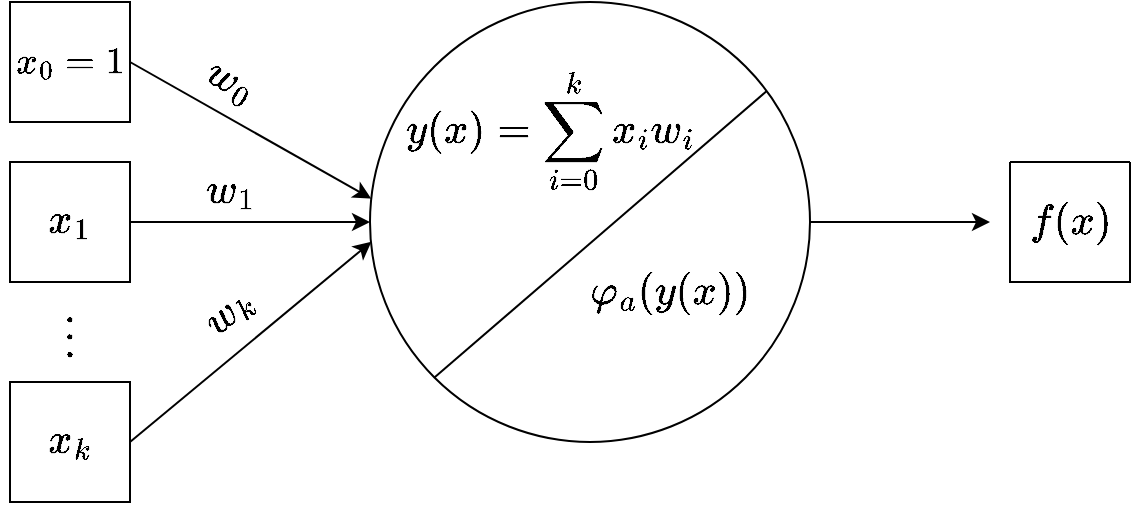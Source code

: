 <mxfile version="20.8.3" type="github">
  <diagram id="hfHx5xJ_6ahI2qig_VOx" name="Sivu-1">
    <mxGraphModel dx="1621" dy="422" grid="1" gridSize="10" guides="1" tooltips="1" connect="1" arrows="1" fold="1" page="1" pageScale="1" pageWidth="827" pageHeight="1169" math="1" shadow="0">
      <root>
        <mxCell id="0" />
        <mxCell id="1" parent="0" />
        <mxCell id="5z1xVIaoIuraostgJcd_-95" value="" style="group" parent="1" vertex="1" connectable="0">
          <mxGeometry x="-693" y="480" width="560" height="250" as="geometry" />
        </mxCell>
        <mxCell id="5z1xVIaoIuraostgJcd_-56" value="" style="group" parent="5z1xVIaoIuraostgJcd_-95" vertex="1" connectable="0">
          <mxGeometry x="180" width="220" height="220" as="geometry" />
        </mxCell>
        <mxCell id="5z1xVIaoIuraostgJcd_-4" value="" style="ellipse;whiteSpace=wrap;html=1;aspect=fixed;" parent="5z1xVIaoIuraostgJcd_-56" vertex="1">
          <mxGeometry width="220" height="220" as="geometry" />
        </mxCell>
        <mxCell id="5z1xVIaoIuraostgJcd_-33" value="" style="endArrow=none;html=1;rounded=0;fontSize=15;exitX=0;exitY=1;exitDx=0;exitDy=0;entryX=0.901;entryY=0.203;entryDx=0;entryDy=0;entryPerimeter=0;" parent="5z1xVIaoIuraostgJcd_-56" source="5z1xVIaoIuraostgJcd_-4" target="5z1xVIaoIuraostgJcd_-4" edge="1">
          <mxGeometry width="50" height="50" relative="1" as="geometry">
            <mxPoint x="32.218" y="183.052" as="sourcePoint" />
            <mxPoint x="187.782" y="27.488" as="targetPoint" />
          </mxGeometry>
        </mxCell>
        <mxCell id="5z1xVIaoIuraostgJcd_-75" value="&lt;font style=&quot;font-size: 18px;&quot;&gt;$$y(x) =\sum_{i = 0}^k x_i w_i$$&lt;/font&gt;" style="text;html=1;strokeColor=none;fillColor=none;align=center;verticalAlign=middle;whiteSpace=wrap;rounded=0;" parent="5z1xVIaoIuraostgJcd_-56" vertex="1">
          <mxGeometry x="60" y="50" width="60" height="30" as="geometry" />
        </mxCell>
        <mxCell id="5z1xVIaoIuraostgJcd_-84" value="$$ \varphi_a (y(x))$$" style="text;html=1;strokeColor=none;fillColor=none;align=center;verticalAlign=middle;whiteSpace=wrap;rounded=0;fontSize=18;" parent="5z1xVIaoIuraostgJcd_-56" vertex="1">
          <mxGeometry x="120" y="130" width="60" height="30" as="geometry" />
        </mxCell>
        <mxCell id="5z1xVIaoIuraostgJcd_-66" value="" style="endArrow=classic;html=1;rounded=0;entryX=0.003;entryY=0.545;entryDx=0;entryDy=0;fontSize=15;exitX=1;exitY=0.5;exitDx=0;exitDy=0;entryPerimeter=0;" parent="5z1xVIaoIuraostgJcd_-95" source="5z1xVIaoIuraostgJcd_-69" target="5z1xVIaoIuraostgJcd_-4" edge="1">
          <mxGeometry width="50" height="50" relative="1" as="geometry">
            <mxPoint x="200" y="234" as="sourcePoint" />
            <mxPoint x="280.0" y="174" as="targetPoint" />
          </mxGeometry>
        </mxCell>
        <mxCell id="5z1xVIaoIuraostgJcd_-85" value="" style="endArrow=classic;html=1;rounded=0;fontSize=18;exitX=1;exitY=0.5;exitDx=0;exitDy=0;" parent="5z1xVIaoIuraostgJcd_-95" source="5z1xVIaoIuraostgJcd_-4" edge="1">
          <mxGeometry width="50" height="50" relative="1" as="geometry">
            <mxPoint x="240" y="140" as="sourcePoint" />
            <mxPoint x="490" y="110" as="targetPoint" />
          </mxGeometry>
        </mxCell>
        <mxCell id="5z1xVIaoIuraostgJcd_-88" value="$$w_0$$" style="text;html=1;strokeColor=none;fillColor=none;align=center;verticalAlign=middle;whiteSpace=wrap;rounded=0;fontSize=18;rotation=30;" parent="5z1xVIaoIuraostgJcd_-95" vertex="1">
          <mxGeometry x="80" y="30" width="60" height="20" as="geometry" />
        </mxCell>
        <mxCell id="5z1xVIaoIuraostgJcd_-89" value="$$w_k$$" style="text;html=1;strokeColor=none;fillColor=none;align=center;verticalAlign=middle;whiteSpace=wrap;rounded=0;fontSize=18;rotation=-40;" parent="5z1xVIaoIuraostgJcd_-95" vertex="1">
          <mxGeometry x="80" y="140" width="60" height="30" as="geometry" />
        </mxCell>
        <mxCell id="5z1xVIaoIuraostgJcd_-91" value="" style="group" parent="5z1xVIaoIuraostgJcd_-95" vertex="1" connectable="0">
          <mxGeometry width="60" height="250" as="geometry" />
        </mxCell>
        <mxCell id="5z1xVIaoIuraostgJcd_-54" value="" style="group" parent="5z1xVIaoIuraostgJcd_-91" vertex="1" connectable="0">
          <mxGeometry width="60" height="60" as="geometry" />
        </mxCell>
        <mxCell id="5z1xVIaoIuraostgJcd_-19" value="" style="whiteSpace=wrap;html=1;aspect=fixed;fontSize=18;" parent="5z1xVIaoIuraostgJcd_-54" vertex="1">
          <mxGeometry width="60" height="60" as="geometry" />
        </mxCell>
        <mxCell id="5z1xVIaoIuraostgJcd_-21" value="&lt;div style=&quot;font-size: 16px;&quot;&gt;&lt;font style=&quot;font-size: 16px;&quot;&gt;$$x_0 = 1$$&lt;/font&gt;&lt;/div&gt;" style="text;html=1;strokeColor=none;fillColor=none;align=center;verticalAlign=middle;whiteSpace=wrap;rounded=0;fontSize=18;" parent="5z1xVIaoIuraostgJcd_-54" vertex="1">
          <mxGeometry y="15" width="60" height="30" as="geometry" />
        </mxCell>
        <mxCell id="5z1xVIaoIuraostgJcd_-55" value="" style="group" parent="5z1xVIaoIuraostgJcd_-91" vertex="1" connectable="0">
          <mxGeometry y="80" width="60" height="60" as="geometry" />
        </mxCell>
        <mxCell id="5z1xVIaoIuraostgJcd_-20" value="&lt;div&gt;$$x_1$$&lt;/div&gt;" style="whiteSpace=wrap;html=1;aspect=fixed;fontSize=18;" parent="5z1xVIaoIuraostgJcd_-55" vertex="1">
          <mxGeometry width="60" height="60" as="geometry" />
        </mxCell>
        <mxCell id="5z1xVIaoIuraostgJcd_-67" value="" style="group" parent="5z1xVIaoIuraostgJcd_-91" vertex="1" connectable="0">
          <mxGeometry y="190" width="60" height="60" as="geometry" />
        </mxCell>
        <mxCell id="5z1xVIaoIuraostgJcd_-68" value="" style="whiteSpace=wrap;html=1;aspect=fixed;fontSize=18;" parent="5z1xVIaoIuraostgJcd_-67" vertex="1">
          <mxGeometry width="60" height="60" as="geometry" />
        </mxCell>
        <mxCell id="5z1xVIaoIuraostgJcd_-69" value="&lt;div&gt;$$x_k$$&lt;/div&gt;" style="text;html=1;strokeColor=none;fillColor=none;align=center;verticalAlign=middle;whiteSpace=wrap;rounded=0;fontSize=18;" parent="5z1xVIaoIuraostgJcd_-67" vertex="1">
          <mxGeometry y="15" width="60" height="30" as="geometry" />
        </mxCell>
        <mxCell id="5z1xVIaoIuraostgJcd_-90" value="$$\vdots $$" style="text;html=1;strokeColor=none;fillColor=none;align=center;verticalAlign=middle;whiteSpace=wrap;rounded=0;fontSize=18;" parent="5z1xVIaoIuraostgJcd_-91" vertex="1">
          <mxGeometry y="150" width="60" height="30" as="geometry" />
        </mxCell>
        <mxCell id="5z1xVIaoIuraostgJcd_-5" value="" style="endArrow=classic;html=1;rounded=0;exitX=1;exitY=0.5;exitDx=0;exitDy=0;entryX=0.003;entryY=0.447;entryDx=0;entryDy=0;fontSize=15;entryPerimeter=0;" parent="5z1xVIaoIuraostgJcd_-95" source="5z1xVIaoIuraostgJcd_-21" target="5z1xVIaoIuraostgJcd_-4" edge="1">
          <mxGeometry width="50" height="50" relative="1" as="geometry">
            <mxPoint x="200" y="34" as="sourcePoint" />
            <mxPoint x="280" y="94" as="targetPoint" />
          </mxGeometry>
        </mxCell>
        <mxCell id="5z1xVIaoIuraostgJcd_-10" value="" style="endArrow=classic;html=1;rounded=0;entryX=0;entryY=0.5;entryDx=0;entryDy=0;fontSize=15;exitX=1;exitY=0.5;exitDx=0;exitDy=0;" parent="5z1xVIaoIuraostgJcd_-95" source="5z1xVIaoIuraostgJcd_-20" target="5z1xVIaoIuraostgJcd_-4" edge="1">
          <mxGeometry width="50" height="50" relative="1" as="geometry">
            <mxPoint x="190" y="224" as="sourcePoint" />
            <mxPoint x="270.0" y="164" as="targetPoint" />
          </mxGeometry>
        </mxCell>
        <mxCell id="5z1xVIaoIuraostgJcd_-92" value="&lt;div&gt;$$w_1$$&lt;/div&gt;" style="text;html=1;strokeColor=none;fillColor=none;align=center;verticalAlign=middle;whiteSpace=wrap;rounded=0;fontSize=18;rotation=0;" parent="5z1xVIaoIuraostgJcd_-95" vertex="1">
          <mxGeometry x="80" y="80" width="60" height="30" as="geometry" />
        </mxCell>
        <mxCell id="5z1xVIaoIuraostgJcd_-93" value="" style="swimlane;startSize=0;fontSize=18;" parent="5z1xVIaoIuraostgJcd_-95" vertex="1">
          <mxGeometry x="500" y="80" width="60" height="60" as="geometry" />
        </mxCell>
        <mxCell id="5z1xVIaoIuraostgJcd_-86" value="$$f(x)$$" style="text;html=1;strokeColor=none;fillColor=none;align=center;verticalAlign=middle;whiteSpace=wrap;rounded=0;fontSize=18;" parent="5z1xVIaoIuraostgJcd_-93" vertex="1">
          <mxGeometry y="15" width="60" height="30" as="geometry" />
        </mxCell>
      </root>
    </mxGraphModel>
  </diagram>
</mxfile>
